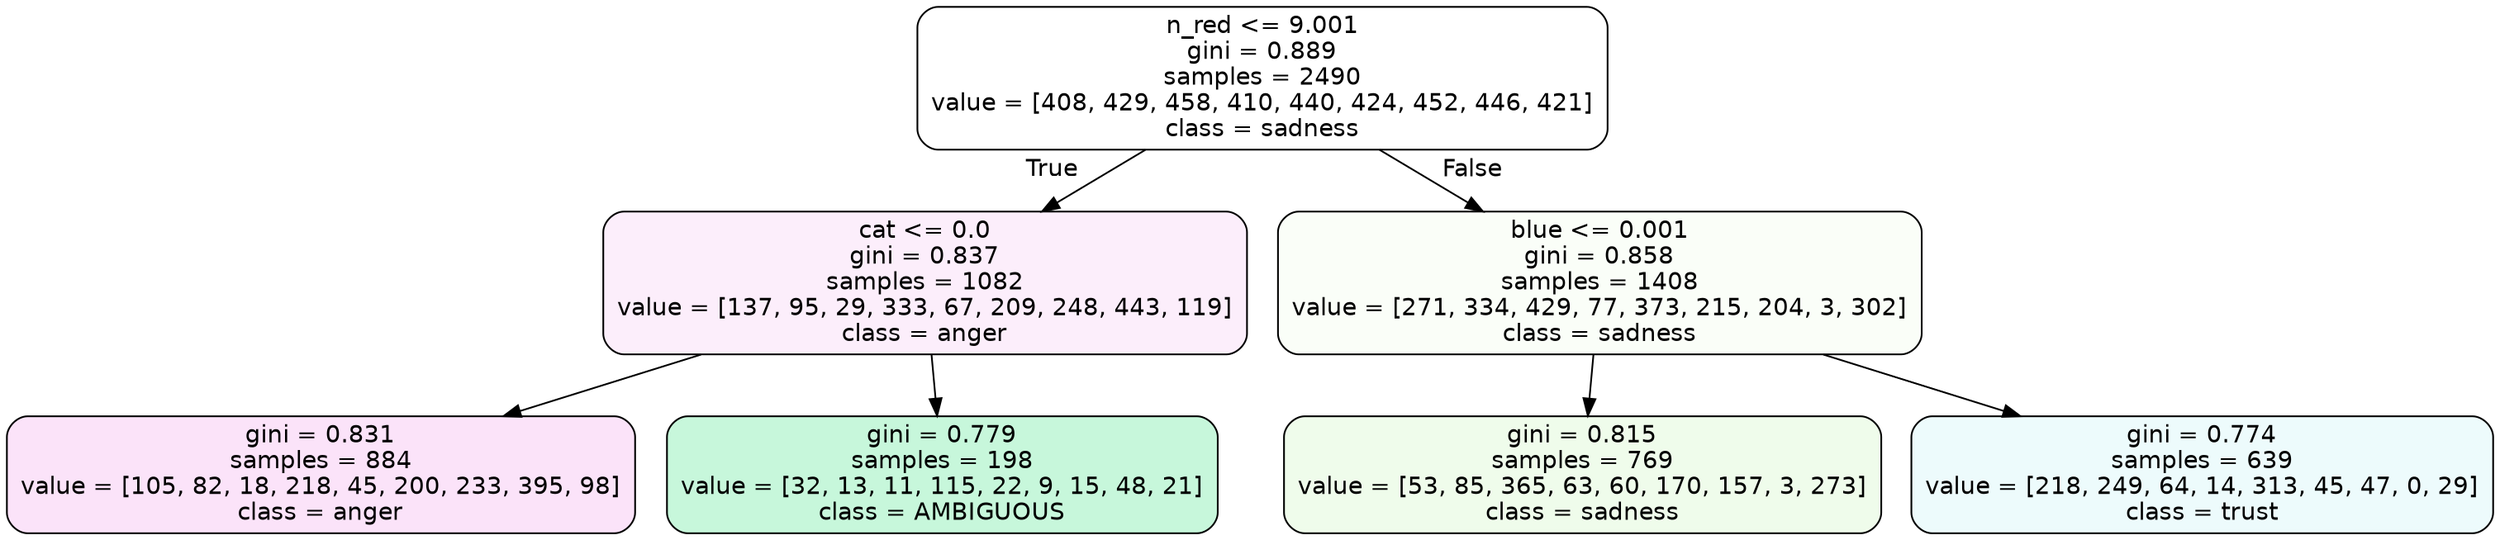 digraph Tree {
node [shape=box, style="filled, rounded", color="black", fontname=helvetica] ;
edge [fontname=helvetica] ;
0 [label="n_red <= 9.001\ngini = 0.889\nsamples = 2490\nvalue = [408, 429, 458, 410, 440, 424, 452, 446, 421]\nclass = sadness", fillcolor="#64e53900"] ;
1 [label="cat <= 0.0\ngini = 0.837\nsamples = 1082\nvalue = [137, 95, 29, 333, 67, 209, 248, 443, 119]\nclass = anger", fillcolor="#e539d715"] ;
0 -> 1 [labeldistance=2.5, labelangle=45, headlabel="True"] ;
2 [label="gini = 0.831\nsamples = 884\nvalue = [105, 82, 18, 218, 45, 200, 233, 395, 98]\nclass = anger", fillcolor="#e539d724"] ;
1 -> 2 ;
3 [label="gini = 0.779\nsamples = 198\nvalue = [32, 13, 11, 115, 22, 9, 15, 48, 21]\nclass = AMBIGUOUS", fillcolor="#39e58148"] ;
1 -> 3 ;
4 [label="blue <= 0.001\ngini = 0.858\nsamples = 1408\nvalue = [271, 334, 429, 77, 373, 215, 204, 3, 302]\nclass = sadness", fillcolor="#64e53908"] ;
0 -> 4 [labeldistance=2.5, labelangle=-45, headlabel="False"] ;
5 [label="gini = 0.815\nsamples = 769\nvalue = [53, 85, 365, 63, 60, 170, 157, 3, 273]\nclass = sadness", fillcolor="#64e53919"] ;
4 -> 5 ;
6 [label="gini = 0.774\nsamples = 639\nvalue = [218, 249, 64, 14, 313, 45, 47, 0, 29]\nclass = trust", fillcolor="#39d7e516"] ;
4 -> 6 ;
}